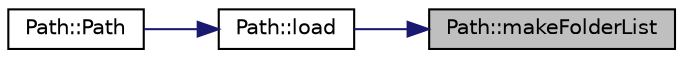 digraph "Path::makeFolderList"
{
 // LATEX_PDF_SIZE
  edge [fontname="Helvetica",fontsize="10",labelfontname="Helvetica",labelfontsize="10"];
  node [fontname="Helvetica",fontsize="10",shape=record];
  rankdir="RL";
  Node1 [label="Path::makeFolderList",height=0.2,width=0.4,color="black", fillcolor="grey75", style="filled", fontcolor="black",tooltip=" "];
  Node1 -> Node2 [dir="back",color="midnightblue",fontsize="10",style="solid",fontname="Helvetica"];
  Node2 [label="Path::load",height=0.2,width=0.4,color="black", fillcolor="white", style="filled",URL="$class_path.html#aa9b3a53718dcd8ba66d90d50b112ddb9",tooltip=" "];
  Node2 -> Node3 [dir="back",color="midnightblue",fontsize="10",style="solid",fontname="Helvetica"];
  Node3 [label="Path::Path",height=0.2,width=0.4,color="black", fillcolor="white", style="filled",URL="$class_path.html#ae9ae307831520e338154143243a24a67",tooltip="Turns a string to a path, creating it if create = true and it doesn't already exists."];
}
